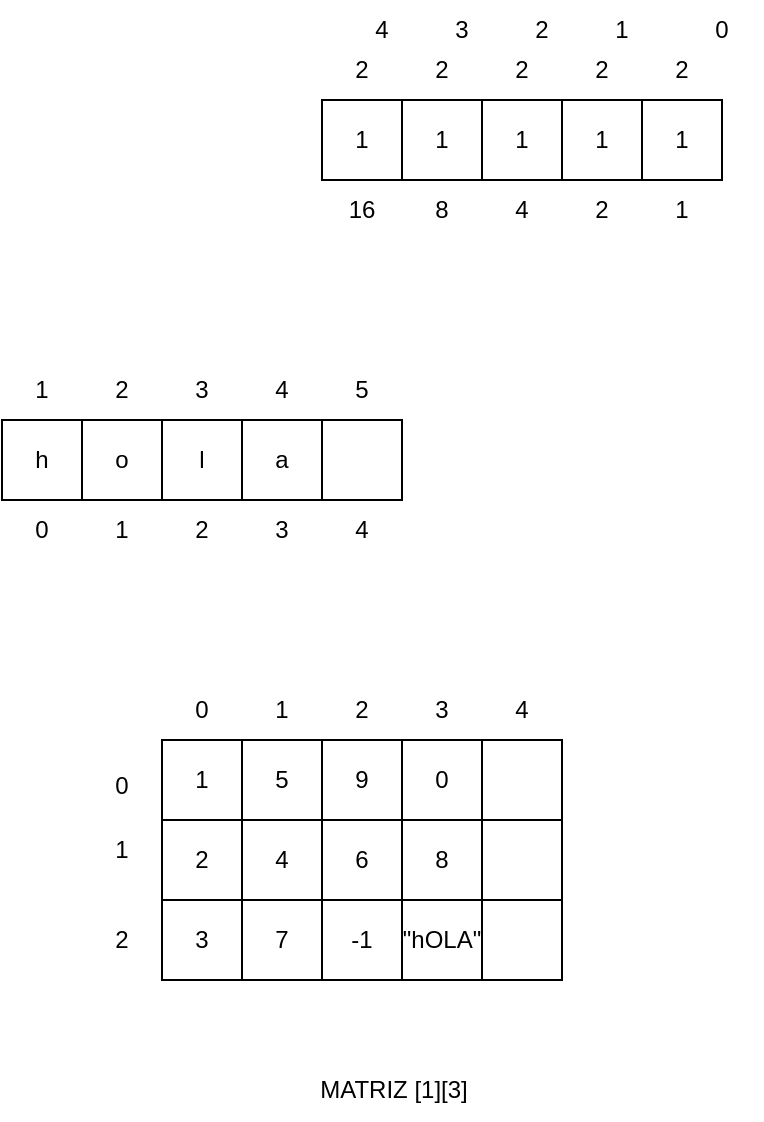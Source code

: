 <mxfile version="22.1.4" type="device" pages="2">
  <diagram name="Página-1" id="uTMi0JiGRbPLrmZN4RVY">
    <mxGraphModel dx="1434" dy="765" grid="1" gridSize="10" guides="1" tooltips="1" connect="1" arrows="1" fold="1" page="1" pageScale="1" pageWidth="827" pageHeight="1169" math="0" shadow="0">
      <root>
        <mxCell id="0" />
        <mxCell id="1" parent="0" />
        <mxCell id="oDi2kt3rDkoD5hF5yMl4-1" value="1" style="rounded=0;whiteSpace=wrap;html=1;" vertex="1" parent="1">
          <mxGeometry x="520" y="120" width="40" height="40" as="geometry" />
        </mxCell>
        <mxCell id="oDi2kt3rDkoD5hF5yMl4-2" value="1" style="rounded=0;whiteSpace=wrap;html=1;" vertex="1" parent="1">
          <mxGeometry x="480" y="120" width="40" height="40" as="geometry" />
        </mxCell>
        <mxCell id="oDi2kt3rDkoD5hF5yMl4-3" value="1" style="rounded=0;whiteSpace=wrap;html=1;" vertex="1" parent="1">
          <mxGeometry x="440" y="120" width="40" height="40" as="geometry" />
        </mxCell>
        <mxCell id="oDi2kt3rDkoD5hF5yMl4-4" value="1" style="rounded=0;whiteSpace=wrap;html=1;" vertex="1" parent="1">
          <mxGeometry x="400" y="120" width="40" height="40" as="geometry" />
        </mxCell>
        <mxCell id="oDi2kt3rDkoD5hF5yMl4-5" value="2" style="text;html=1;strokeColor=none;fillColor=none;align=center;verticalAlign=middle;whiteSpace=wrap;rounded=0;" vertex="1" parent="1">
          <mxGeometry x="520" y="90" width="40" height="30" as="geometry" />
        </mxCell>
        <mxCell id="oDi2kt3rDkoD5hF5yMl4-6" value="2" style="text;html=1;strokeColor=none;fillColor=none;align=center;verticalAlign=middle;whiteSpace=wrap;rounded=0;" vertex="1" parent="1">
          <mxGeometry x="480" y="90" width="40" height="30" as="geometry" />
        </mxCell>
        <mxCell id="oDi2kt3rDkoD5hF5yMl4-7" value="2" style="text;html=1;strokeColor=none;fillColor=none;align=center;verticalAlign=middle;whiteSpace=wrap;rounded=0;" vertex="1" parent="1">
          <mxGeometry x="440" y="90" width="40" height="30" as="geometry" />
        </mxCell>
        <mxCell id="oDi2kt3rDkoD5hF5yMl4-8" value="2" style="text;html=1;strokeColor=none;fillColor=none;align=center;verticalAlign=middle;whiteSpace=wrap;rounded=0;" vertex="1" parent="1">
          <mxGeometry x="400" y="90" width="40" height="30" as="geometry" />
        </mxCell>
        <mxCell id="oDi2kt3rDkoD5hF5yMl4-9" value="0" style="text;html=1;strokeColor=none;fillColor=none;align=center;verticalAlign=middle;whiteSpace=wrap;rounded=0;" vertex="1" parent="1">
          <mxGeometry x="540" y="70" width="40" height="30" as="geometry" />
        </mxCell>
        <mxCell id="oDi2kt3rDkoD5hF5yMl4-10" value="1" style="text;html=1;strokeColor=none;fillColor=none;align=center;verticalAlign=middle;whiteSpace=wrap;rounded=0;" vertex="1" parent="1">
          <mxGeometry x="490" y="70" width="40" height="30" as="geometry" />
        </mxCell>
        <mxCell id="oDi2kt3rDkoD5hF5yMl4-11" value="2" style="text;html=1;strokeColor=none;fillColor=none;align=center;verticalAlign=middle;whiteSpace=wrap;rounded=0;" vertex="1" parent="1">
          <mxGeometry x="450" y="70" width="40" height="30" as="geometry" />
        </mxCell>
        <mxCell id="oDi2kt3rDkoD5hF5yMl4-12" value="3" style="text;html=1;strokeColor=none;fillColor=none;align=center;verticalAlign=middle;whiteSpace=wrap;rounded=0;" vertex="1" parent="1">
          <mxGeometry x="410" y="70" width="40" height="30" as="geometry" />
        </mxCell>
        <mxCell id="oDi2kt3rDkoD5hF5yMl4-13" value="2" style="text;html=1;strokeColor=none;fillColor=none;align=center;verticalAlign=middle;whiteSpace=wrap;rounded=0;" vertex="1" parent="1">
          <mxGeometry x="480" y="160" width="40" height="30" as="geometry" />
        </mxCell>
        <mxCell id="oDi2kt3rDkoD5hF5yMl4-14" value="1" style="text;html=1;strokeColor=none;fillColor=none;align=center;verticalAlign=middle;whiteSpace=wrap;rounded=0;" vertex="1" parent="1">
          <mxGeometry x="520" y="160" width="40" height="30" as="geometry" />
        </mxCell>
        <mxCell id="oDi2kt3rDkoD5hF5yMl4-15" value="4" style="text;html=1;strokeColor=none;fillColor=none;align=center;verticalAlign=middle;whiteSpace=wrap;rounded=0;" vertex="1" parent="1">
          <mxGeometry x="440" y="160" width="40" height="30" as="geometry" />
        </mxCell>
        <mxCell id="oDi2kt3rDkoD5hF5yMl4-16" value="8" style="text;html=1;strokeColor=none;fillColor=none;align=center;verticalAlign=middle;whiteSpace=wrap;rounded=0;" vertex="1" parent="1">
          <mxGeometry x="400" y="160" width="40" height="30" as="geometry" />
        </mxCell>
        <mxCell id="oDi2kt3rDkoD5hF5yMl4-17" value="1" style="rounded=0;whiteSpace=wrap;html=1;" vertex="1" parent="1">
          <mxGeometry x="360" y="120" width="40" height="40" as="geometry" />
        </mxCell>
        <mxCell id="oDi2kt3rDkoD5hF5yMl4-19" value="2" style="text;html=1;strokeColor=none;fillColor=none;align=center;verticalAlign=middle;whiteSpace=wrap;rounded=0;" vertex="1" parent="1">
          <mxGeometry x="360" y="90" width="40" height="30" as="geometry" />
        </mxCell>
        <mxCell id="oDi2kt3rDkoD5hF5yMl4-20" value="4" style="text;html=1;strokeColor=none;fillColor=none;align=center;verticalAlign=middle;whiteSpace=wrap;rounded=0;" vertex="1" parent="1">
          <mxGeometry x="370" y="70" width="40" height="30" as="geometry" />
        </mxCell>
        <mxCell id="oDi2kt3rDkoD5hF5yMl4-21" value="16" style="text;html=1;strokeColor=none;fillColor=none;align=center;verticalAlign=middle;whiteSpace=wrap;rounded=0;" vertex="1" parent="1">
          <mxGeometry x="360" y="160" width="40" height="30" as="geometry" />
        </mxCell>
        <mxCell id="oDi2kt3rDkoD5hF5yMl4-22" value="&amp;nbsp;" style="rounded=0;whiteSpace=wrap;html=1;" vertex="1" parent="1">
          <mxGeometry x="360" y="280" width="40" height="40" as="geometry" />
        </mxCell>
        <mxCell id="oDi2kt3rDkoD5hF5yMl4-23" value="a" style="rounded=0;whiteSpace=wrap;html=1;" vertex="1" parent="1">
          <mxGeometry x="320" y="280" width="40" height="40" as="geometry" />
        </mxCell>
        <mxCell id="oDi2kt3rDkoD5hF5yMl4-24" value="l" style="rounded=0;whiteSpace=wrap;html=1;" vertex="1" parent="1">
          <mxGeometry x="280" y="280" width="40" height="40" as="geometry" />
        </mxCell>
        <mxCell id="oDi2kt3rDkoD5hF5yMl4-25" value="o" style="rounded=0;whiteSpace=wrap;html=1;" vertex="1" parent="1">
          <mxGeometry x="240" y="280" width="40" height="40" as="geometry" />
        </mxCell>
        <mxCell id="oDi2kt3rDkoD5hF5yMl4-26" value="h" style="rounded=0;whiteSpace=wrap;html=1;" vertex="1" parent="1">
          <mxGeometry x="200" y="280" width="40" height="40" as="geometry" />
        </mxCell>
        <mxCell id="oDi2kt3rDkoD5hF5yMl4-27" value="1" style="text;html=1;strokeColor=none;fillColor=none;align=center;verticalAlign=middle;whiteSpace=wrap;rounded=0;" vertex="1" parent="1">
          <mxGeometry x="200" y="250" width="40" height="30" as="geometry" />
        </mxCell>
        <mxCell id="oDi2kt3rDkoD5hF5yMl4-28" value="2" style="text;html=1;strokeColor=none;fillColor=none;align=center;verticalAlign=middle;whiteSpace=wrap;rounded=0;" vertex="1" parent="1">
          <mxGeometry x="240" y="250" width="40" height="30" as="geometry" />
        </mxCell>
        <mxCell id="oDi2kt3rDkoD5hF5yMl4-29" value="3" style="text;html=1;strokeColor=none;fillColor=none;align=center;verticalAlign=middle;whiteSpace=wrap;rounded=0;" vertex="1" parent="1">
          <mxGeometry x="280" y="250" width="40" height="30" as="geometry" />
        </mxCell>
        <mxCell id="oDi2kt3rDkoD5hF5yMl4-31" value="4" style="text;html=1;strokeColor=none;fillColor=none;align=center;verticalAlign=middle;whiteSpace=wrap;rounded=0;" vertex="1" parent="1">
          <mxGeometry x="320" y="250" width="40" height="30" as="geometry" />
        </mxCell>
        <mxCell id="oDi2kt3rDkoD5hF5yMl4-32" value="5" style="text;html=1;strokeColor=none;fillColor=none;align=center;verticalAlign=middle;whiteSpace=wrap;rounded=0;" vertex="1" parent="1">
          <mxGeometry x="360" y="250" width="40" height="30" as="geometry" />
        </mxCell>
        <mxCell id="oDi2kt3rDkoD5hF5yMl4-33" value="0" style="text;html=1;strokeColor=none;fillColor=none;align=center;verticalAlign=middle;whiteSpace=wrap;rounded=0;" vertex="1" parent="1">
          <mxGeometry x="200" y="320" width="40" height="30" as="geometry" />
        </mxCell>
        <mxCell id="oDi2kt3rDkoD5hF5yMl4-34" value="1" style="text;html=1;strokeColor=none;fillColor=none;align=center;verticalAlign=middle;whiteSpace=wrap;rounded=0;" vertex="1" parent="1">
          <mxGeometry x="240" y="320" width="40" height="30" as="geometry" />
        </mxCell>
        <mxCell id="oDi2kt3rDkoD5hF5yMl4-35" value="2" style="text;html=1;strokeColor=none;fillColor=none;align=center;verticalAlign=middle;whiteSpace=wrap;rounded=0;" vertex="1" parent="1">
          <mxGeometry x="280" y="320" width="40" height="30" as="geometry" />
        </mxCell>
        <mxCell id="oDi2kt3rDkoD5hF5yMl4-36" value="3" style="text;html=1;strokeColor=none;fillColor=none;align=center;verticalAlign=middle;whiteSpace=wrap;rounded=0;" vertex="1" parent="1">
          <mxGeometry x="320" y="320" width="40" height="30" as="geometry" />
        </mxCell>
        <mxCell id="oDi2kt3rDkoD5hF5yMl4-37" value="4" style="text;html=1;strokeColor=none;fillColor=none;align=center;verticalAlign=middle;whiteSpace=wrap;rounded=0;" vertex="1" parent="1">
          <mxGeometry x="360" y="320" width="40" height="30" as="geometry" />
        </mxCell>
        <mxCell id="oDi2kt3rDkoD5hF5yMl4-38" value="&amp;nbsp;" style="rounded=0;whiteSpace=wrap;html=1;" vertex="1" parent="1">
          <mxGeometry x="440" y="440" width="40" height="40" as="geometry" />
        </mxCell>
        <mxCell id="oDi2kt3rDkoD5hF5yMl4-39" value="0" style="rounded=0;whiteSpace=wrap;html=1;" vertex="1" parent="1">
          <mxGeometry x="400" y="440" width="40" height="40" as="geometry" />
        </mxCell>
        <mxCell id="oDi2kt3rDkoD5hF5yMl4-40" value="9" style="rounded=0;whiteSpace=wrap;html=1;" vertex="1" parent="1">
          <mxGeometry x="360" y="440" width="40" height="40" as="geometry" />
        </mxCell>
        <mxCell id="oDi2kt3rDkoD5hF5yMl4-41" value="5" style="rounded=0;whiteSpace=wrap;html=1;" vertex="1" parent="1">
          <mxGeometry x="320" y="440" width="40" height="40" as="geometry" />
        </mxCell>
        <mxCell id="oDi2kt3rDkoD5hF5yMl4-42" value="1" style="rounded=0;whiteSpace=wrap;html=1;" vertex="1" parent="1">
          <mxGeometry x="280" y="440" width="40" height="40" as="geometry" />
        </mxCell>
        <mxCell id="oDi2kt3rDkoD5hF5yMl4-43" value="&amp;nbsp;" style="rounded=0;whiteSpace=wrap;html=1;" vertex="1" parent="1">
          <mxGeometry x="440" y="480" width="40" height="40" as="geometry" />
        </mxCell>
        <mxCell id="oDi2kt3rDkoD5hF5yMl4-44" value="8" style="rounded=0;whiteSpace=wrap;html=1;" vertex="1" parent="1">
          <mxGeometry x="400" y="480" width="40" height="40" as="geometry" />
        </mxCell>
        <mxCell id="oDi2kt3rDkoD5hF5yMl4-45" value="6" style="rounded=0;whiteSpace=wrap;html=1;" vertex="1" parent="1">
          <mxGeometry x="360" y="480" width="40" height="40" as="geometry" />
        </mxCell>
        <mxCell id="oDi2kt3rDkoD5hF5yMl4-46" value="4" style="rounded=0;whiteSpace=wrap;html=1;" vertex="1" parent="1">
          <mxGeometry x="320" y="480" width="40" height="40" as="geometry" />
        </mxCell>
        <mxCell id="oDi2kt3rDkoD5hF5yMl4-47" value="2" style="rounded=0;whiteSpace=wrap;html=1;" vertex="1" parent="1">
          <mxGeometry x="280" y="480" width="40" height="40" as="geometry" />
        </mxCell>
        <mxCell id="oDi2kt3rDkoD5hF5yMl4-48" value="&amp;nbsp;" style="rounded=0;whiteSpace=wrap;html=1;" vertex="1" parent="1">
          <mxGeometry x="440" y="520" width="40" height="40" as="geometry" />
        </mxCell>
        <mxCell id="oDi2kt3rDkoD5hF5yMl4-49" value="&quot;hOLA&quot;" style="rounded=0;whiteSpace=wrap;html=1;" vertex="1" parent="1">
          <mxGeometry x="400" y="520" width="40" height="40" as="geometry" />
        </mxCell>
        <mxCell id="oDi2kt3rDkoD5hF5yMl4-50" value="-1" style="rounded=0;whiteSpace=wrap;html=1;" vertex="1" parent="1">
          <mxGeometry x="360" y="520" width="40" height="40" as="geometry" />
        </mxCell>
        <mxCell id="oDi2kt3rDkoD5hF5yMl4-51" value="7" style="rounded=0;whiteSpace=wrap;html=1;" vertex="1" parent="1">
          <mxGeometry x="320" y="520" width="40" height="40" as="geometry" />
        </mxCell>
        <mxCell id="oDi2kt3rDkoD5hF5yMl4-52" value="3" style="rounded=0;whiteSpace=wrap;html=1;" vertex="1" parent="1">
          <mxGeometry x="280" y="520" width="40" height="40" as="geometry" />
        </mxCell>
        <mxCell id="oDi2kt3rDkoD5hF5yMl4-53" value="0" style="text;html=1;strokeColor=none;fillColor=none;align=center;verticalAlign=middle;whiteSpace=wrap;rounded=0;" vertex="1" parent="1">
          <mxGeometry x="280" y="410" width="40" height="30" as="geometry" />
        </mxCell>
        <mxCell id="oDi2kt3rDkoD5hF5yMl4-54" value="1" style="text;html=1;strokeColor=none;fillColor=none;align=center;verticalAlign=middle;whiteSpace=wrap;rounded=0;" vertex="1" parent="1">
          <mxGeometry x="320" y="410" width="40" height="30" as="geometry" />
        </mxCell>
        <mxCell id="oDi2kt3rDkoD5hF5yMl4-55" value="2" style="text;html=1;strokeColor=none;fillColor=none;align=center;verticalAlign=middle;whiteSpace=wrap;rounded=0;" vertex="1" parent="1">
          <mxGeometry x="360" y="410" width="40" height="30" as="geometry" />
        </mxCell>
        <mxCell id="oDi2kt3rDkoD5hF5yMl4-56" value="3" style="text;html=1;strokeColor=none;fillColor=none;align=center;verticalAlign=middle;whiteSpace=wrap;rounded=0;" vertex="1" parent="1">
          <mxGeometry x="400" y="410" width="40" height="30" as="geometry" />
        </mxCell>
        <mxCell id="oDi2kt3rDkoD5hF5yMl4-57" value="4" style="text;html=1;strokeColor=none;fillColor=none;align=center;verticalAlign=middle;whiteSpace=wrap;rounded=0;" vertex="1" parent="1">
          <mxGeometry x="440" y="410" width="40" height="30" as="geometry" />
        </mxCell>
        <mxCell id="oDi2kt3rDkoD5hF5yMl4-58" value="0" style="text;html=1;strokeColor=none;fillColor=none;align=center;verticalAlign=middle;whiteSpace=wrap;rounded=0;" vertex="1" parent="1">
          <mxGeometry x="240" y="445" width="40" height="35" as="geometry" />
        </mxCell>
        <mxCell id="oDi2kt3rDkoD5hF5yMl4-59" value="1" style="text;html=1;strokeColor=none;fillColor=none;align=center;verticalAlign=middle;whiteSpace=wrap;rounded=0;" vertex="1" parent="1">
          <mxGeometry x="240" y="480" width="40" height="30" as="geometry" />
        </mxCell>
        <mxCell id="oDi2kt3rDkoD5hF5yMl4-60" value="2" style="text;html=1;strokeColor=none;fillColor=none;align=center;verticalAlign=middle;whiteSpace=wrap;rounded=0;" vertex="1" parent="1">
          <mxGeometry x="240" y="525" width="40" height="30" as="geometry" />
        </mxCell>
        <mxCell id="oDi2kt3rDkoD5hF5yMl4-61" value="MATRIZ [1][3]" style="text;html=1;strokeColor=none;fillColor=none;align=center;verticalAlign=middle;whiteSpace=wrap;rounded=0;" vertex="1" parent="1">
          <mxGeometry x="321" y="600" width="150" height="30" as="geometry" />
        </mxCell>
      </root>
    </mxGraphModel>
  </diagram>
  <diagram id="KLV5PW1BmDpqJkdZDuxu" name="Página-2">
    <mxGraphModel dx="1434" dy="1934" grid="1" gridSize="10" guides="1" tooltips="1" connect="1" arrows="1" fold="1" page="1" pageScale="1" pageWidth="827" pageHeight="1169" math="0" shadow="0">
      <root>
        <mxCell id="0" />
        <mxCell id="1" parent="0" />
        <mxCell id="t6oE3MXdXMBLMWBSh-ZQ-1" value="Estacionamiento/Entrada" style="rounded=0;whiteSpace=wrap;html=1;fillColor=#dae8fc;strokeColor=#6c8ebf;" vertex="1" parent="1">
          <mxGeometry x="320" y="170" width="190" height="270" as="geometry" />
        </mxCell>
        <mxCell id="t6oE3MXdXMBLMWBSh-ZQ-2" value="Huerta&amp;nbsp; Pineda zuñiga" style="rounded=0;whiteSpace=wrap;html=1;fillColor=#ffe6cc;strokeColor=#d79b00;" vertex="1" parent="1">
          <mxGeometry x="100" y="170" width="220" height="270" as="geometry" />
        </mxCell>
        <mxCell id="t6oE3MXdXMBLMWBSh-ZQ-3" value="Huerta Pineda Sanchez" style="rounded=0;whiteSpace=wrap;html=1;fillColor=#d5e8d4;strokeColor=#82b366;" vertex="1" parent="1">
          <mxGeometry x="100" y="-100" width="730" height="270" as="geometry" />
        </mxCell>
        <mxCell id="t6oE3MXdXMBLMWBSh-ZQ-4" value="Huerta de Armencia" style="rounded=0;whiteSpace=wrap;html=1;fillColor=#dae8fc;strokeColor=#6c8ebf;" vertex="1" parent="1">
          <mxGeometry x="504" y="170" width="516" height="270" as="geometry" />
        </mxCell>
        <mxCell id="t6oE3MXdXMBLMWBSh-ZQ-5" value="Negro ramos" style="rounded=0;whiteSpace=wrap;html=1;fillColor=#f8cecc;strokeColor=#b85450;" vertex="1" parent="1">
          <mxGeometry x="830" y="-100" width="190" height="270" as="geometry" />
        </mxCell>
        <mxCell id="t6oE3MXdXMBLMWBSh-ZQ-6" value="Quincha divisoria" style="rounded=0;whiteSpace=wrap;html=1;fillColor=#f0a30a;strokeColor=#BD7000;fontColor=#000000;" vertex="1" parent="1">
          <mxGeometry x="100" y="166" width="220" height="10" as="geometry" />
        </mxCell>
        <mxCell id="t6oE3MXdXMBLMWBSh-ZQ-9" style="edgeStyle=orthogonalEdgeStyle;rounded=0;orthogonalLoop=1;jettySize=auto;html=1;entryX=0.5;entryY=0;entryDx=0;entryDy=0;endArrow=none;endFill=0;strokeWidth=3;" edge="1" parent="1" source="t6oE3MXdXMBLMWBSh-ZQ-7" target="t6oE3MXdXMBLMWBSh-ZQ-8">
          <mxGeometry relative="1" as="geometry">
            <Array as="points">
              <mxPoint x="370" y="140" />
              <mxPoint x="370" y="200" />
              <mxPoint x="484" y="200" />
            </Array>
          </mxGeometry>
        </mxCell>
        <mxCell id="t6oE3MXdXMBLMWBSh-ZQ-12" style="edgeStyle=orthogonalEdgeStyle;rounded=0;orthogonalLoop=1;jettySize=auto;html=1;entryX=1;entryY=0.5;entryDx=0;entryDy=0;strokeWidth=2;" edge="1" parent="1" source="t6oE3MXdXMBLMWBSh-ZQ-7" target="t6oE3MXdXMBLMWBSh-ZQ-11">
          <mxGeometry relative="1" as="geometry" />
        </mxCell>
        <mxCell id="t6oE3MXdXMBLMWBSh-ZQ-7" value="Caja" style="rounded=0;whiteSpace=wrap;html=1;" vertex="1" parent="1">
          <mxGeometry x="270" y="120" width="40" height="40" as="geometry" />
        </mxCell>
        <mxCell id="t6oE3MXdXMBLMWBSh-ZQ-8" value="Caja" style="rounded=0;whiteSpace=wrap;html=1;" vertex="1" parent="1">
          <mxGeometry x="464" y="390" width="40" height="40" as="geometry" />
        </mxCell>
        <mxCell id="t6oE3MXdXMBLMWBSh-ZQ-10" value="Casa" style="rounded=0;whiteSpace=wrap;html=1;" vertex="1" parent="1">
          <mxGeometry x="150" y="-40" width="60" height="130" as="geometry" />
        </mxCell>
        <mxCell id="t6oE3MXdXMBLMWBSh-ZQ-11" value="" style="rounded=0;whiteSpace=wrap;html=1;" vertex="1" parent="1">
          <mxGeometry x="150" y="-40" width="120" height="50" as="geometry" />
        </mxCell>
      </root>
    </mxGraphModel>
  </diagram>
</mxfile>
